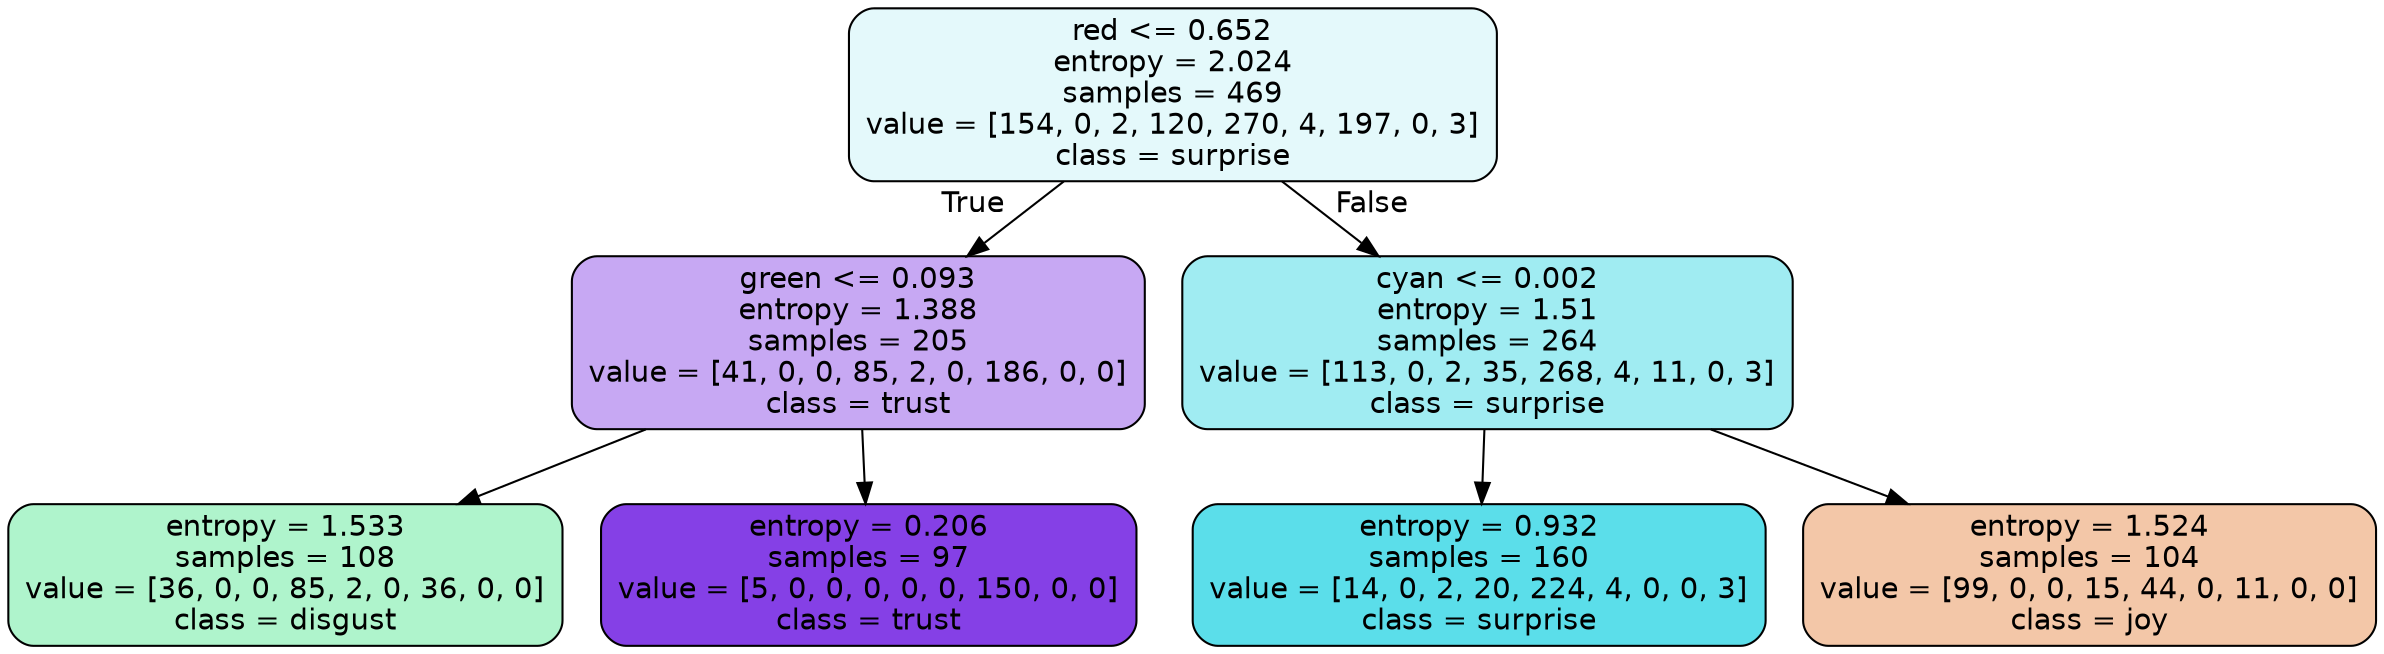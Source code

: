 digraph Tree {
node [shape=box, style="filled, rounded", color="black", fontname=helvetica] ;
edge [fontname=helvetica] ;
0 [label="red <= 0.652\nentropy = 2.024\nsamples = 469\nvalue = [154, 0, 2, 120, 270, 4, 197, 0, 3]\nclass = surprise", fillcolor="#39d7e522"] ;
1 [label="green <= 0.093\nentropy = 1.388\nsamples = 205\nvalue = [41, 0, 0, 85, 2, 0, 186, 0, 0]\nclass = trust", fillcolor="#8139e570"] ;
0 -> 1 [labeldistance=2.5, labelangle=45, headlabel="True"] ;
2 [label="entropy = 1.533\nsamples = 108\nvalue = [36, 0, 0, 85, 2, 0, 36, 0, 0]\nclass = disgust", fillcolor="#39e58166"] ;
1 -> 2 ;
3 [label="entropy = 0.206\nsamples = 97\nvalue = [5, 0, 0, 0, 0, 0, 150, 0, 0]\nclass = trust", fillcolor="#8139e5f6"] ;
1 -> 3 ;
4 [label="cyan <= 0.002\nentropy = 1.51\nsamples = 264\nvalue = [113, 0, 2, 35, 268, 4, 11, 0, 3]\nclass = surprise", fillcolor="#39d7e57a"] ;
0 -> 4 [labeldistance=2.5, labelangle=-45, headlabel="False"] ;
5 [label="entropy = 0.932\nsamples = 160\nvalue = [14, 0, 2, 20, 224, 4, 0, 0, 3]\nclass = surprise", fillcolor="#39d7e5d3"] ;
4 -> 5 ;
6 [label="entropy = 1.524\nsamples = 104\nvalue = [99, 0, 0, 15, 44, 0, 11, 0, 0]\nclass = joy", fillcolor="#e5813970"] ;
4 -> 6 ;
}